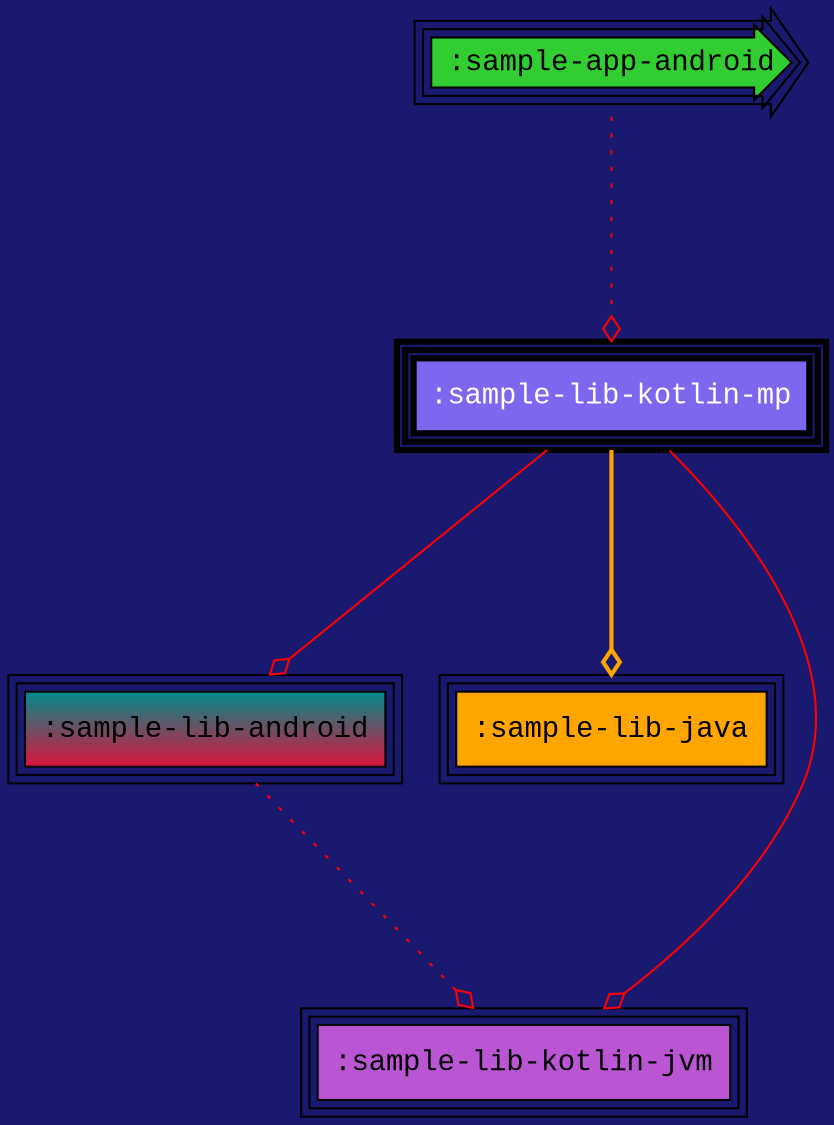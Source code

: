 digraph {
  edge [arrowhead="ediamond",arrowtail="none",color="red",labelfloat="true",fontcolor="lime"]
  graph [layout="dot",bgcolor="MidnightBlue",fontsize="30",rankdir="TB",ranksep="1.5"]
  node [fontname="Courier New",peripheries="3",style="filled",shape="box"]
  ":sample-app-android" [shape="rarrow",style="radial",fillcolor="limegreen"]
  ":sample-lib-android" [gradientangle="90",fillcolor="crimson:cyan4"]
  ":sample-lib-java" [fillcolor="orange"]
  ":sample-lib-kotlin-jvm" [fillcolor="mediumorchid"]
  ":sample-lib-kotlin-mp" [penwidth="3",fontcolor="white",fillcolor="mediumslateblue"]
  ":sample-app-android" -> ":sample-lib-kotlin-mp" [style="dotted"]
  ":sample-lib-android" -> ":sample-lib-kotlin-jvm" [style="dotted"]
  ":sample-lib-kotlin-mp" -> ":sample-lib-android" [style="solid"]
  ":sample-lib-kotlin-mp" -> ":sample-lib-java" [style="bold",color="orange"]
  ":sample-lib-kotlin-mp" -> ":sample-lib-kotlin-jvm" [style="solid"]
}
